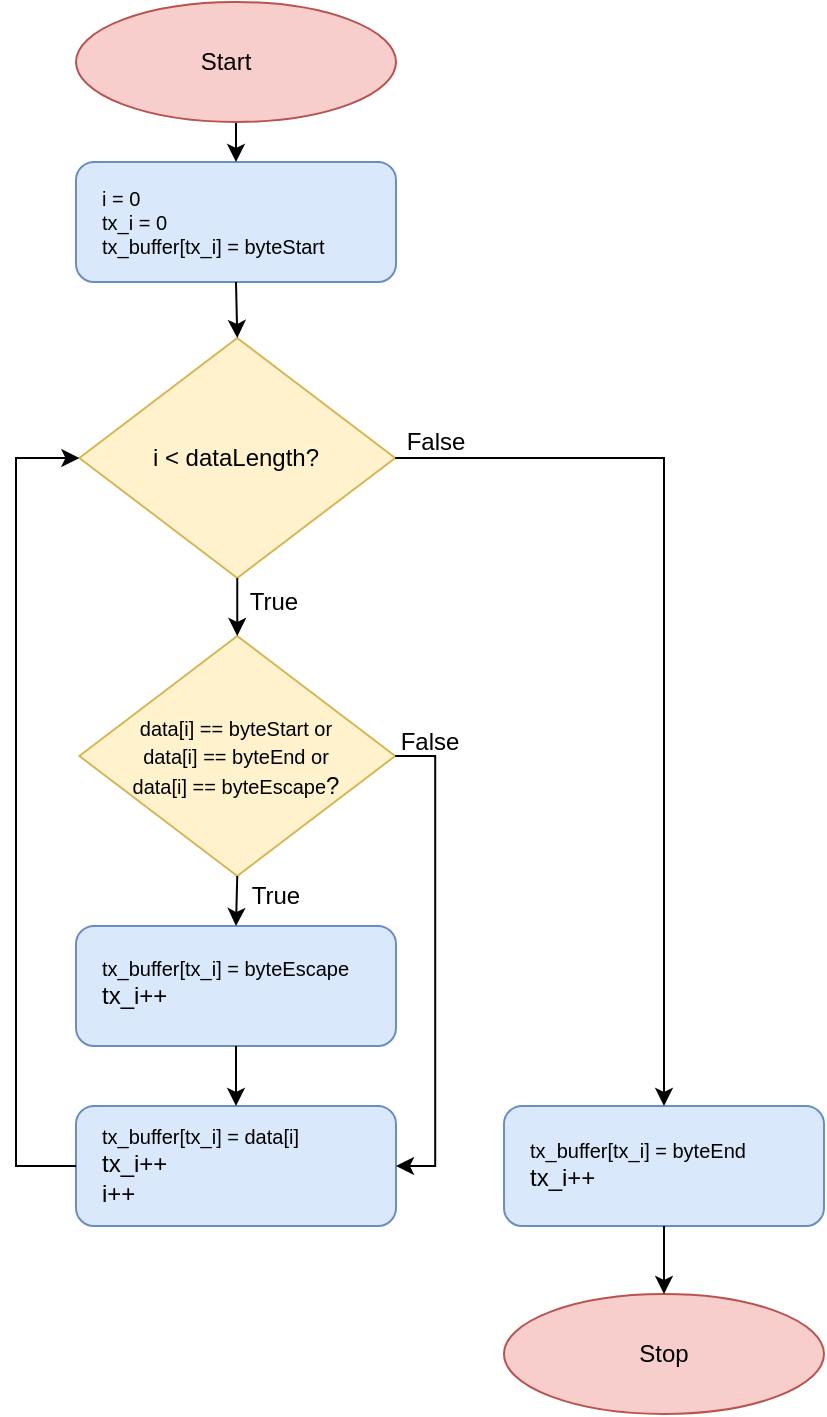 <mxfile version="12.9.3" type="device"><diagram name="Page-1" id="74e2e168-ea6b-b213-b513-2b3c1d86103e"><mxGraphModel dx="1422" dy="790" grid="1" gridSize="10" guides="1" tooltips="1" connect="1" arrows="1" fold="1" page="1" pageScale="1" pageWidth="1100" pageHeight="850" background="#ffffff" math="0" shadow="0"><root><mxCell id="0"/><mxCell id="1" parent="0"/><mxCell id="d9OzX2QPEE_YCOUnGqOR-10" value="" style="group" parent="1" vertex="1" connectable="0"><mxGeometry x="320" y="90" width="160" height="60" as="geometry"/></mxCell><mxCell id="d9OzX2QPEE_YCOUnGqOR-8" value="" style="rounded=1;whiteSpace=wrap;html=1;fillColor=#dae8fc;strokeColor=#6c8ebf;shadow=0;glass=0;" parent="d9OzX2QPEE_YCOUnGqOR-10" vertex="1"><mxGeometry width="160" height="60" as="geometry"/></mxCell><mxCell id="d9OzX2QPEE_YCOUnGqOR-9" value="&lt;div style=&quot;font-size: 10px&quot; align=&quot;left&quot;&gt;&lt;font style=&quot;font-size: 10px&quot;&gt;i = 0&lt;/font&gt;&lt;/div&gt;&lt;div style=&quot;font-size: 10px&quot; align=&quot;left&quot;&gt;&lt;font style=&quot;font-size: 10px&quot;&gt;tx_i = 0&lt;/font&gt;&lt;/div&gt;&lt;div style=&quot;font-size: 10px&quot; align=&quot;left&quot;&gt;&lt;font style=&quot;font-size: 10px&quot;&gt;tx_buffer[tx_i] = byteStart&lt;br&gt;&lt;/font&gt;&lt;/div&gt;" style="text;html=1;strokeColor=none;fillColor=none;align=left;verticalAlign=middle;whiteSpace=wrap;rounded=0;shadow=0;" parent="d9OzX2QPEE_YCOUnGqOR-10" vertex="1"><mxGeometry x="10.667" y="10" width="136" height="40" as="geometry"/></mxCell><mxCell id="d9OzX2QPEE_YCOUnGqOR-36" value="" style="group" parent="1" vertex="1" connectable="0"><mxGeometry x="348" y="327" width="200" height="120" as="geometry"/></mxCell><mxCell id="d9OzX2QPEE_YCOUnGqOR-37" value="" style="rhombus;whiteSpace=wrap;html=1;fillColor=#fff2cc;strokeColor=#d6b656;" parent="d9OzX2QPEE_YCOUnGqOR-36" vertex="1"><mxGeometry x="-26.316" width="157.895" height="120" as="geometry"/></mxCell><mxCell id="d9OzX2QPEE_YCOUnGqOR-38" value="&lt;div&gt;&lt;font style=&quot;font-size: 10px&quot;&gt;data[i] == byteStart or&lt;br&gt;&lt;/font&gt;&lt;/div&gt;&lt;div&gt;&lt;font style=&quot;font-size: 10px&quot;&gt;data[i] == byteEnd or&lt;br&gt;&lt;/font&gt;&lt;/div&gt;&lt;div&gt;&lt;font style=&quot;font-size: 10px&quot;&gt;data[i] == byteEscape&lt;/font&gt;?&lt;/div&gt;" style="text;html=1;strokeColor=none;fillColor=none;align=center;verticalAlign=middle;whiteSpace=wrap;rounded=0;" parent="d9OzX2QPEE_YCOUnGqOR-36" vertex="1"><mxGeometry x="-10.526" y="15" width="126.316" height="90" as="geometry"/></mxCell><mxCell id="d9OzX2QPEE_YCOUnGqOR-88" value="False" style="text;html=1;strokeColor=none;fillColor=none;align=center;verticalAlign=middle;whiteSpace=wrap;rounded=0;" parent="d9OzX2QPEE_YCOUnGqOR-36" vertex="1"><mxGeometry x="128.58" y="43" width="40" height="20" as="geometry"/></mxCell><mxCell id="d9OzX2QPEE_YCOUnGqOR-44" value="" style="group" parent="1" vertex="1" connectable="0"><mxGeometry x="320" y="470" width="160" height="60" as="geometry"/></mxCell><mxCell id="d9OzX2QPEE_YCOUnGqOR-40" value="" style="group;rounded=0;" parent="d9OzX2QPEE_YCOUnGqOR-44" vertex="1" connectable="0"><mxGeometry width="160" height="60" as="geometry"/></mxCell><mxCell id="d9OzX2QPEE_YCOUnGqOR-41" value="" style="rounded=1;whiteSpace=wrap;html=1;fillColor=#dae8fc;strokeColor=#6c8ebf;" parent="d9OzX2QPEE_YCOUnGqOR-40" vertex="1"><mxGeometry y="2" width="160" height="60" as="geometry"/></mxCell><mxCell id="d9OzX2QPEE_YCOUnGqOR-42" value="&lt;div style=&quot;font-size: 10px&quot; align=&quot;left&quot;&gt;&lt;font style=&quot;font-size: 10px&quot;&gt;tx_buffer[tx_i] = byteEscape&lt;br&gt;&lt;/font&gt;&lt;/div&gt;&lt;div&gt;tx_i++&lt;br&gt;&lt;/div&gt;" style="text;html=1;strokeColor=none;fillColor=none;align=left;verticalAlign=middle;whiteSpace=wrap;rounded=0;" parent="d9OzX2QPEE_YCOUnGqOR-40" vertex="1"><mxGeometry x="10.667" y="11" width="136" height="40" as="geometry"/></mxCell><mxCell id="d9OzX2QPEE_YCOUnGqOR-45" value="" style="group" parent="1" vertex="1" connectable="0"><mxGeometry x="320" y="562" width="160" height="60" as="geometry"/></mxCell><mxCell id="d9OzX2QPEE_YCOUnGqOR-46" value="" style="group;rounded=0;" parent="d9OzX2QPEE_YCOUnGqOR-45" vertex="1" connectable="0"><mxGeometry width="160" height="60" as="geometry"/></mxCell><mxCell id="d9OzX2QPEE_YCOUnGqOR-47" value="" style="rounded=1;whiteSpace=wrap;html=1;fillColor=#dae8fc;strokeColor=#6c8ebf;" parent="d9OzX2QPEE_YCOUnGqOR-46" vertex="1"><mxGeometry width="160" height="60" as="geometry"/></mxCell><mxCell id="d9OzX2QPEE_YCOUnGqOR-48" value="&lt;div style=&quot;font-size: 10px&quot; align=&quot;left&quot;&gt;&lt;font style=&quot;font-size: 10px&quot;&gt;tx_buffer[tx_i] = data[i]&lt;br&gt;&lt;/font&gt;&lt;/div&gt;&lt;div&gt;tx_i++&lt;/div&gt;&lt;div&gt;i++&lt;br&gt;&lt;/div&gt;" style="text;html=1;strokeColor=none;fillColor=none;align=left;verticalAlign=middle;whiteSpace=wrap;rounded=0;" parent="d9OzX2QPEE_YCOUnGqOR-46" vertex="1"><mxGeometry x="10.667" y="10" width="136" height="40" as="geometry"/></mxCell><mxCell id="d9OzX2QPEE_YCOUnGqOR-49" value="" style="group" parent="1" vertex="1" connectable="0"><mxGeometry x="534" y="562" width="160" height="60" as="geometry"/></mxCell><mxCell id="d9OzX2QPEE_YCOUnGqOR-50" value="" style="group;rounded=0;" parent="d9OzX2QPEE_YCOUnGqOR-49" vertex="1" connectable="0"><mxGeometry width="160" height="60" as="geometry"/></mxCell><mxCell id="d9OzX2QPEE_YCOUnGqOR-51" value="" style="rounded=1;whiteSpace=wrap;html=1;fillColor=#dae8fc;strokeColor=#6c8ebf;" parent="d9OzX2QPEE_YCOUnGqOR-50" vertex="1"><mxGeometry width="160" height="60" as="geometry"/></mxCell><mxCell id="d9OzX2QPEE_YCOUnGqOR-52" value="&lt;div style=&quot;font-size: 10px&quot; align=&quot;left&quot;&gt;&lt;font style=&quot;font-size: 10px&quot;&gt;tx_buffer[tx_i] = byteEnd&lt;/font&gt;&lt;/div&gt;&lt;div&gt;tx_i++&lt;br&gt;&lt;/div&gt;" style="text;html=1;strokeColor=none;fillColor=none;align=left;verticalAlign=middle;whiteSpace=wrap;rounded=0;" parent="d9OzX2QPEE_YCOUnGqOR-50" vertex="1"><mxGeometry x="10.667" y="10" width="136" height="40" as="geometry"/></mxCell><mxCell id="d9OzX2QPEE_YCOUnGqOR-56" value="" style="group" parent="1" vertex="1" connectable="0"><mxGeometry x="348" y="178" width="200" height="120" as="geometry"/></mxCell><mxCell id="d9OzX2QPEE_YCOUnGqOR-57" value="" style="rhombus;whiteSpace=wrap;html=1;fillColor=#fff2cc;strokeColor=#d6b656;" parent="d9OzX2QPEE_YCOUnGqOR-56" vertex="1"><mxGeometry x="-26.316" width="157.895" height="120" as="geometry"/></mxCell><mxCell id="d9OzX2QPEE_YCOUnGqOR-58" value="i &amp;lt; dataLength?" style="text;html=1;strokeColor=none;fillColor=none;align=center;verticalAlign=middle;whiteSpace=wrap;rounded=0;" parent="d9OzX2QPEE_YCOUnGqOR-56" vertex="1"><mxGeometry x="-10.526" y="15" width="126.316" height="90" as="geometry"/></mxCell><mxCell id="d9OzX2QPEE_YCOUnGqOR-87" value="False" style="text;html=1;strokeColor=none;fillColor=none;align=center;verticalAlign=middle;whiteSpace=wrap;rounded=0;" parent="d9OzX2QPEE_YCOUnGqOR-56" vertex="1"><mxGeometry x="131.58" y="42" width="40" height="20" as="geometry"/></mxCell><mxCell id="d9OzX2QPEE_YCOUnGqOR-62" style="edgeStyle=orthogonalEdgeStyle;rounded=0;orthogonalLoop=1;jettySize=auto;html=1;exitX=0.5;exitY=1;exitDx=0;exitDy=0;entryX=0.5;entryY=0;entryDx=0;entryDy=0;" parent="1" source="d9OzX2QPEE_YCOUnGqOR-8" target="d9OzX2QPEE_YCOUnGqOR-57" edge="1"><mxGeometry relative="1" as="geometry"/></mxCell><mxCell id="d9OzX2QPEE_YCOUnGqOR-63" style="edgeStyle=orthogonalEdgeStyle;rounded=0;orthogonalLoop=1;jettySize=auto;html=1;exitX=0.5;exitY=1;exitDx=0;exitDy=0;entryX=0.5;entryY=0;entryDx=0;entryDy=0;" parent="1" source="d9OzX2QPEE_YCOUnGqOR-57" target="d9OzX2QPEE_YCOUnGqOR-37" edge="1"><mxGeometry relative="1" as="geometry"/></mxCell><mxCell id="d9OzX2QPEE_YCOUnGqOR-65" style="edgeStyle=orthogonalEdgeStyle;rounded=0;orthogonalLoop=1;jettySize=auto;html=1;exitX=0.5;exitY=1;exitDx=0;exitDy=0;entryX=0.5;entryY=0;entryDx=0;entryDy=0;" parent="1" source="d9OzX2QPEE_YCOUnGqOR-37" target="d9OzX2QPEE_YCOUnGqOR-41" edge="1"><mxGeometry relative="1" as="geometry"/></mxCell><mxCell id="d9OzX2QPEE_YCOUnGqOR-67" style="edgeStyle=orthogonalEdgeStyle;rounded=0;orthogonalLoop=1;jettySize=auto;html=1;exitX=0.5;exitY=1;exitDx=0;exitDy=0;entryX=0.5;entryY=0;entryDx=0;entryDy=0;" parent="1" source="d9OzX2QPEE_YCOUnGqOR-41" target="d9OzX2QPEE_YCOUnGqOR-47" edge="1"><mxGeometry relative="1" as="geometry"/></mxCell><mxCell id="d9OzX2QPEE_YCOUnGqOR-70" style="edgeStyle=orthogonalEdgeStyle;rounded=0;orthogonalLoop=1;jettySize=auto;html=1;exitX=0;exitY=0.5;exitDx=0;exitDy=0;entryX=0;entryY=0.5;entryDx=0;entryDy=0;" parent="1" source="d9OzX2QPEE_YCOUnGqOR-47" target="d9OzX2QPEE_YCOUnGqOR-57" edge="1"><mxGeometry relative="1" as="geometry"><Array as="points"><mxPoint x="290" y="592"/><mxPoint x="290" y="238"/></Array></mxGeometry></mxCell><mxCell id="d9OzX2QPEE_YCOUnGqOR-71" style="edgeStyle=orthogonalEdgeStyle;rounded=0;orthogonalLoop=1;jettySize=auto;html=1;exitX=1;exitY=0.5;exitDx=0;exitDy=0;entryX=1;entryY=0.5;entryDx=0;entryDy=0;" parent="1" source="d9OzX2QPEE_YCOUnGqOR-37" target="d9OzX2QPEE_YCOUnGqOR-47" edge="1"><mxGeometry relative="1" as="geometry"/></mxCell><mxCell id="d9OzX2QPEE_YCOUnGqOR-72" style="edgeStyle=orthogonalEdgeStyle;rounded=0;orthogonalLoop=1;jettySize=auto;html=1;exitX=1;exitY=0.5;exitDx=0;exitDy=0;entryX=0.5;entryY=0;entryDx=0;entryDy=0;" parent="1" source="d9OzX2QPEE_YCOUnGqOR-57" target="d9OzX2QPEE_YCOUnGqOR-51" edge="1"><mxGeometry relative="1" as="geometry"/></mxCell><mxCell id="d9OzX2QPEE_YCOUnGqOR-77" style="edgeStyle=orthogonalEdgeStyle;rounded=0;orthogonalLoop=1;jettySize=auto;html=1;exitX=0.5;exitY=1;exitDx=0;exitDy=0;entryX=0.5;entryY=0;entryDx=0;entryDy=0;" parent="1" source="d9OzX2QPEE_YCOUnGqOR-73" target="d9OzX2QPEE_YCOUnGqOR-8" edge="1"><mxGeometry relative="1" as="geometry"/></mxCell><mxCell id="d9OzX2QPEE_YCOUnGqOR-78" value="" style="group" parent="1" vertex="1" connectable="0"><mxGeometry x="320" y="10" width="160" height="60" as="geometry"/></mxCell><mxCell id="d9OzX2QPEE_YCOUnGqOR-73" value="" style="ellipse;whiteSpace=wrap;html=1;fillColor=#f8cecc;strokeColor=#b85450;" parent="d9OzX2QPEE_YCOUnGqOR-78" vertex="1"><mxGeometry width="160" height="60" as="geometry"/></mxCell><mxCell id="d9OzX2QPEE_YCOUnGqOR-75" value="Start" style="text;html=1;strokeColor=none;fillColor=none;align=center;verticalAlign=middle;whiteSpace=wrap;rounded=0;" parent="d9OzX2QPEE_YCOUnGqOR-78" vertex="1"><mxGeometry x="55" y="20" width="40" height="20" as="geometry"/></mxCell><mxCell id="d9OzX2QPEE_YCOUnGqOR-81" value="" style="group" parent="1" vertex="1" connectable="0"><mxGeometry x="534" y="656" width="160" height="60" as="geometry"/></mxCell><mxCell id="d9OzX2QPEE_YCOUnGqOR-79" value="" style="ellipse;whiteSpace=wrap;html=1;fillColor=#f8cecc;strokeColor=#b85450;" parent="d9OzX2QPEE_YCOUnGqOR-81" vertex="1"><mxGeometry width="160" height="60" as="geometry"/></mxCell><mxCell id="d9OzX2QPEE_YCOUnGqOR-80" value="Stop" style="text;html=1;strokeColor=none;fillColor=none;align=center;verticalAlign=middle;whiteSpace=wrap;rounded=0;" parent="d9OzX2QPEE_YCOUnGqOR-81" vertex="1"><mxGeometry x="60" y="20" width="40" height="20" as="geometry"/></mxCell><mxCell id="d9OzX2QPEE_YCOUnGqOR-82" style="edgeStyle=orthogonalEdgeStyle;rounded=0;orthogonalLoop=1;jettySize=auto;html=1;exitX=0.5;exitY=1;exitDx=0;exitDy=0;" parent="1" source="d9OzX2QPEE_YCOUnGqOR-51" target="d9OzX2QPEE_YCOUnGqOR-79" edge="1"><mxGeometry relative="1" as="geometry"/></mxCell><mxCell id="d9OzX2QPEE_YCOUnGqOR-85" value="True" style="text;html=1;strokeColor=none;fillColor=none;align=center;verticalAlign=middle;whiteSpace=wrap;rounded=0;" parent="1" vertex="1"><mxGeometry x="399" y="300" width="40" height="20" as="geometry"/></mxCell><mxCell id="d9OzX2QPEE_YCOUnGqOR-86" value="True" style="text;html=1;strokeColor=none;fillColor=none;align=center;verticalAlign=middle;whiteSpace=wrap;rounded=0;" parent="1" vertex="1"><mxGeometry x="400" y="447" width="40" height="20" as="geometry"/></mxCell></root></mxGraphModel></diagram></mxfile>